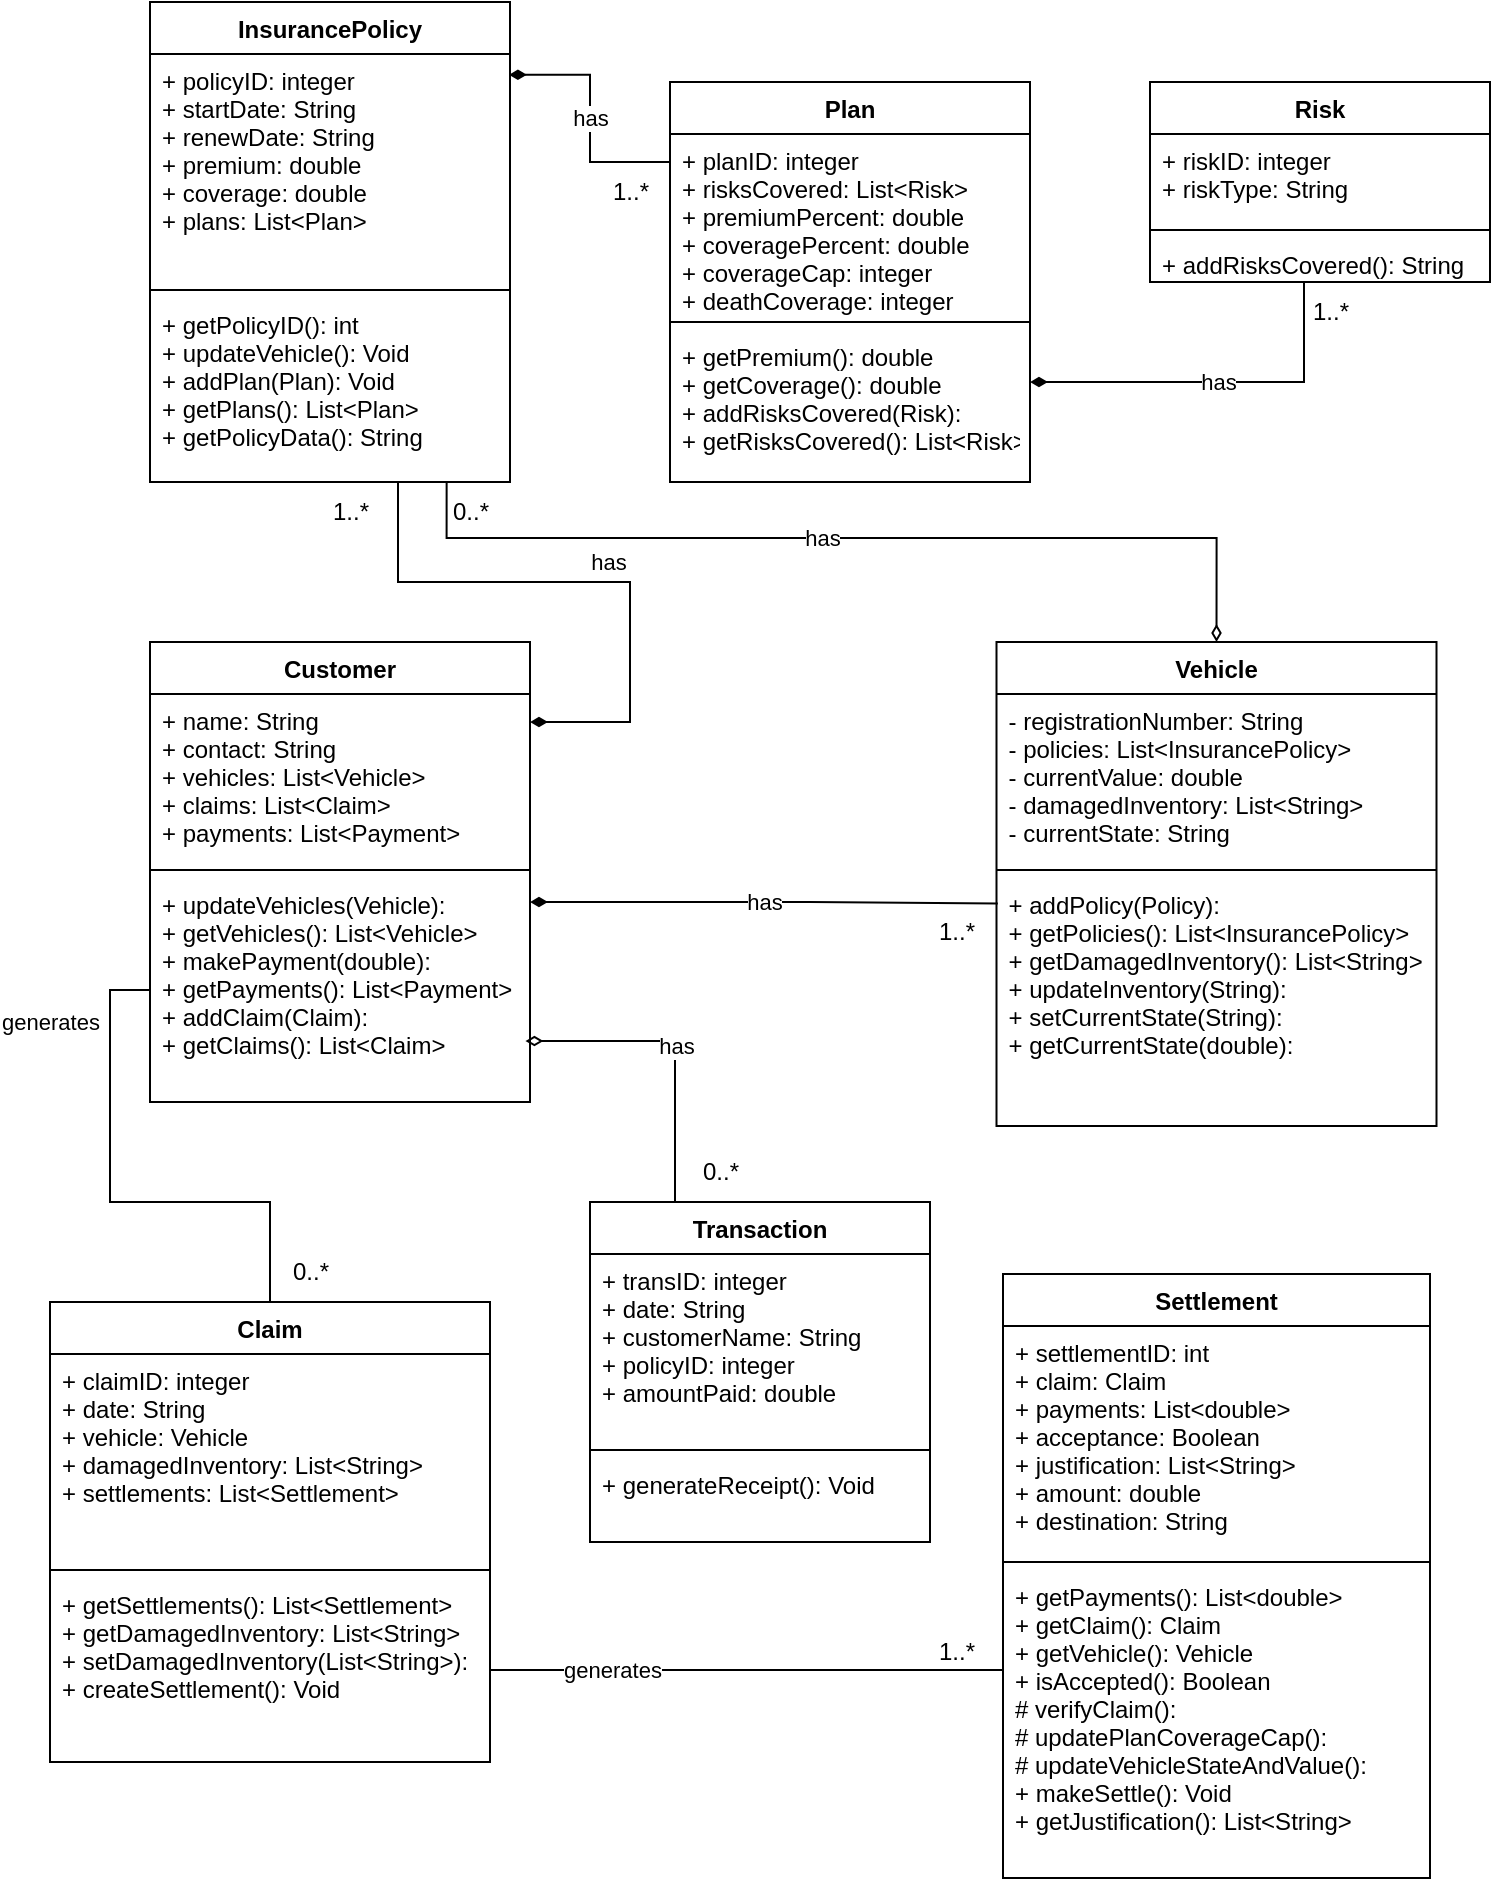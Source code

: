 <mxfile version="20.6.0" type="github">
  <diagram id="opRbN851AEoW9ykvf9_C" name="Page-1">
    <mxGraphModel dx="1149" dy="1576" grid="1" gridSize="10" guides="1" tooltips="1" connect="1" arrows="1" fold="1" page="1" pageScale="1" pageWidth="850" pageHeight="1100" math="0" shadow="0">
      <root>
        <mxCell id="0" />
        <mxCell id="1" parent="0" />
        <mxCell id="mzzcEleAXUbefKg6ftuE-1" value="Customer" style="swimlane;fontStyle=1;align=center;verticalAlign=top;childLayout=stackLayout;horizontal=1;startSize=26;horizontalStack=0;resizeParent=1;resizeParentMax=0;resizeLast=0;collapsible=1;marginBottom=0;" vertex="1" parent="1">
          <mxGeometry x="160" y="-680" width="190" height="230" as="geometry" />
        </mxCell>
        <mxCell id="mzzcEleAXUbefKg6ftuE-2" value="+ name: String&#xa;+ contact: String&#xa;+ vehicles: List&lt;Vehicle&gt;&#xa;+ claims: List&lt;Claim&gt;&#xa;+ payments: List&lt;Payment&gt;" style="text;strokeColor=none;fillColor=none;align=left;verticalAlign=top;spacingLeft=4;spacingRight=4;overflow=hidden;rotatable=0;points=[[0,0.5],[1,0.5]];portConstraint=eastwest;" vertex="1" parent="mzzcEleAXUbefKg6ftuE-1">
          <mxGeometry y="26" width="190" height="84" as="geometry" />
        </mxCell>
        <mxCell id="mzzcEleAXUbefKg6ftuE-3" value="" style="line;strokeWidth=1;fillColor=none;align=left;verticalAlign=middle;spacingTop=-1;spacingLeft=3;spacingRight=3;rotatable=0;labelPosition=right;points=[];portConstraint=eastwest;strokeColor=inherit;" vertex="1" parent="mzzcEleAXUbefKg6ftuE-1">
          <mxGeometry y="110" width="190" height="8" as="geometry" />
        </mxCell>
        <mxCell id="mzzcEleAXUbefKg6ftuE-43" value="has" style="edgeStyle=orthogonalEdgeStyle;rounded=0;orthogonalLoop=1;jettySize=auto;html=1;exitX=1;exitY=0.5;exitDx=0;exitDy=0;endArrow=none;endFill=0;startArrow=diamondThin;startFill=1;entryX=0.003;entryY=0.103;entryDx=0;entryDy=0;entryPerimeter=0;" edge="1" parent="mzzcEleAXUbefKg6ftuE-1" target="mzzcEleAXUbefKg6ftuE-8">
          <mxGeometry relative="1" as="geometry">
            <Array as="points">
              <mxPoint x="330" y="130" />
            </Array>
            <mxPoint x="190" y="130" as="sourcePoint" />
            <mxPoint x="370" y="130" as="targetPoint" />
          </mxGeometry>
        </mxCell>
        <mxCell id="mzzcEleAXUbefKg6ftuE-20" value="+ updateVehicles(Vehicle): &#xa;+ getVehicles(): List&lt;Vehicle&gt;&#xa;+ makePayment(double):&#xa;+ getPayments(): List&lt;Payment&gt;&#xa;+ addClaim(Claim):&#xa;+ getClaims(): List&lt;Claim&gt; " style="text;strokeColor=none;fillColor=none;align=left;verticalAlign=top;spacingLeft=4;spacingRight=4;overflow=hidden;rotatable=0;points=[[0,0.5],[1,0.5]];portConstraint=eastwest;" vertex="1" parent="mzzcEleAXUbefKg6ftuE-1">
          <mxGeometry y="118" width="190" height="112" as="geometry" />
        </mxCell>
        <mxCell id="mzzcEleAXUbefKg6ftuE-5" value="Vehicle" style="swimlane;fontStyle=1;align=center;verticalAlign=top;childLayout=stackLayout;horizontal=1;startSize=26;horizontalStack=0;resizeParent=1;resizeParentMax=0;resizeLast=0;collapsible=1;marginBottom=0;" vertex="1" parent="1">
          <mxGeometry x="583.25" y="-680" width="220" height="242" as="geometry" />
        </mxCell>
        <mxCell id="mzzcEleAXUbefKg6ftuE-6" value="- registrationNumber: String&#xa;- policies: List&lt;InsurancePolicy&gt;&#xa;- currentValue: double&#xa;- damagedInventory: List&lt;String&gt;&#xa;- currentState: String" style="text;strokeColor=none;fillColor=none;align=left;verticalAlign=top;spacingLeft=4;spacingRight=4;overflow=hidden;rotatable=0;points=[[0,0.5],[1,0.5]];portConstraint=eastwest;" vertex="1" parent="mzzcEleAXUbefKg6ftuE-5">
          <mxGeometry y="26" width="220" height="84" as="geometry" />
        </mxCell>
        <mxCell id="mzzcEleAXUbefKg6ftuE-7" value="" style="line;strokeWidth=1;fillColor=none;align=left;verticalAlign=middle;spacingTop=-1;spacingLeft=3;spacingRight=3;rotatable=0;labelPosition=right;points=[];portConstraint=eastwest;strokeColor=inherit;" vertex="1" parent="mzzcEleAXUbefKg6ftuE-5">
          <mxGeometry y="110" width="220" height="8" as="geometry" />
        </mxCell>
        <mxCell id="mzzcEleAXUbefKg6ftuE-8" value="+ addPolicy(Policy): &#xa;+ getPolicies(): List&lt;InsurancePolicy&gt;&#xa;+ getDamagedInventory(): List&lt;String&gt;&#xa;+ updateInventory(String):&#xa;+ setCurrentState(String):&#xa;+ getCurrentState(double):" style="text;strokeColor=none;fillColor=none;align=left;verticalAlign=top;spacingLeft=4;spacingRight=4;overflow=hidden;rotatable=0;points=[[0,0.5],[1,0.5]];portConstraint=eastwest;" vertex="1" parent="mzzcEleAXUbefKg6ftuE-5">
          <mxGeometry y="118" width="220" height="124" as="geometry" />
        </mxCell>
        <mxCell id="mzzcEleAXUbefKg6ftuE-9" value="Claim" style="swimlane;fontStyle=1;align=center;verticalAlign=top;childLayout=stackLayout;horizontal=1;startSize=26;horizontalStack=0;resizeParent=1;resizeParentMax=0;resizeLast=0;collapsible=1;marginBottom=0;" vertex="1" parent="1">
          <mxGeometry x="110" y="-350" width="220" height="230" as="geometry" />
        </mxCell>
        <mxCell id="mzzcEleAXUbefKg6ftuE-10" value="+ claimID: integer&#xa;+ date: String&#xa;+ vehicle: Vehicle&#xa;+ damagedInventory: List&lt;String&gt;&#xa;+ settlements: List&lt;Settlement&gt;" style="text;strokeColor=none;fillColor=none;align=left;verticalAlign=top;spacingLeft=4;spacingRight=4;overflow=hidden;rotatable=0;points=[[0,0.5],[1,0.5]];portConstraint=eastwest;" vertex="1" parent="mzzcEleAXUbefKg6ftuE-9">
          <mxGeometry y="26" width="220" height="104" as="geometry" />
        </mxCell>
        <mxCell id="mzzcEleAXUbefKg6ftuE-11" value="" style="line;strokeWidth=1;fillColor=none;align=left;verticalAlign=middle;spacingTop=-1;spacingLeft=3;spacingRight=3;rotatable=0;labelPosition=right;points=[];portConstraint=eastwest;strokeColor=inherit;" vertex="1" parent="mzzcEleAXUbefKg6ftuE-9">
          <mxGeometry y="130" width="220" height="8" as="geometry" />
        </mxCell>
        <mxCell id="mzzcEleAXUbefKg6ftuE-19" value="+ getSettlements(): List&lt;Settlement&gt;&#xa;+ getDamagedInventory: List&lt;String&gt;&#xa;+ setDamagedInventory(List&lt;String&gt;):&#xa;+ createSettlement(): Void&#xa;" style="text;strokeColor=none;fillColor=none;align=left;verticalAlign=top;spacingLeft=4;spacingRight=4;overflow=hidden;rotatable=0;points=[[0,0.5],[1,0.5]];portConstraint=eastwest;" vertex="1" parent="mzzcEleAXUbefKg6ftuE-9">
          <mxGeometry y="138" width="220" height="92" as="geometry" />
        </mxCell>
        <mxCell id="mzzcEleAXUbefKg6ftuE-13" value="Settlement" style="swimlane;fontStyle=1;align=center;verticalAlign=top;childLayout=stackLayout;horizontal=1;startSize=26;horizontalStack=0;resizeParent=1;resizeParentMax=0;resizeLast=0;collapsible=1;marginBottom=0;" vertex="1" parent="1">
          <mxGeometry x="586.5" y="-364" width="213.5" height="302" as="geometry" />
        </mxCell>
        <mxCell id="mzzcEleAXUbefKg6ftuE-14" value="+ settlementID: int&#xa;+ claim: Claim&#xa;+ payments: List&lt;double&gt;&#xa;+ acceptance: Boolean&#xa;+ justification: List&lt;String&gt;&#xa;+ amount: double&#xa;+ destination: String" style="text;strokeColor=none;fillColor=none;align=left;verticalAlign=top;spacingLeft=4;spacingRight=4;overflow=hidden;rotatable=0;points=[[0,0.5],[1,0.5]];portConstraint=eastwest;" vertex="1" parent="mzzcEleAXUbefKg6ftuE-13">
          <mxGeometry y="26" width="213.5" height="114" as="geometry" />
        </mxCell>
        <mxCell id="mzzcEleAXUbefKg6ftuE-15" value="" style="line;strokeWidth=1;fillColor=none;align=left;verticalAlign=middle;spacingTop=-1;spacingLeft=3;spacingRight=3;rotatable=0;labelPosition=right;points=[];portConstraint=eastwest;strokeColor=inherit;" vertex="1" parent="mzzcEleAXUbefKg6ftuE-13">
          <mxGeometry y="140" width="213.5" height="8" as="geometry" />
        </mxCell>
        <mxCell id="mzzcEleAXUbefKg6ftuE-16" value="+ getPayments(): List&lt;double&gt;&#xa;+ getClaim(): Claim&#xa;+ getVehicle(): Vehicle&#xa;+ isAccepted(): Boolean&#xa;# verifyClaim():&#xa;# updatePlanCoverageCap():&#xa;# updateVehicleStateAndValue():&#xa;+ makeSettle(): Void&#xa;+ getJustification(): List&lt;String&gt;" style="text;strokeColor=none;fillColor=none;align=left;verticalAlign=top;spacingLeft=4;spacingRight=4;overflow=hidden;rotatable=0;points=[[0,0.5],[1,0.5]];portConstraint=eastwest;" vertex="1" parent="mzzcEleAXUbefKg6ftuE-13">
          <mxGeometry y="148" width="213.5" height="154" as="geometry" />
        </mxCell>
        <mxCell id="mzzcEleAXUbefKg6ftuE-21" value="InsurancePolicy" style="swimlane;fontStyle=1;align=center;verticalAlign=top;childLayout=stackLayout;horizontal=1;startSize=26;horizontalStack=0;resizeParent=1;resizeParentMax=0;resizeLast=0;collapsible=1;marginBottom=0;" vertex="1" parent="1">
          <mxGeometry x="160" y="-1000" width="180" height="240" as="geometry" />
        </mxCell>
        <mxCell id="mzzcEleAXUbefKg6ftuE-22" value="+ policyID: integer&#xa;+ startDate: String&#xa;+ renewDate: String&#xa;+ premium: double&#xa;+ coverage: double&#xa;+ plans: List&lt;Plan&gt;" style="text;strokeColor=none;fillColor=none;align=left;verticalAlign=top;spacingLeft=4;spacingRight=4;overflow=hidden;rotatable=0;points=[[0,0.5],[1,0.5]];portConstraint=eastwest;" vertex="1" parent="mzzcEleAXUbefKg6ftuE-21">
          <mxGeometry y="26" width="180" height="114" as="geometry" />
        </mxCell>
        <mxCell id="mzzcEleAXUbefKg6ftuE-23" value="" style="line;strokeWidth=1;fillColor=none;align=left;verticalAlign=middle;spacingTop=-1;spacingLeft=3;spacingRight=3;rotatable=0;labelPosition=right;points=[];portConstraint=eastwest;strokeColor=inherit;" vertex="1" parent="mzzcEleAXUbefKg6ftuE-21">
          <mxGeometry y="140" width="180" height="8" as="geometry" />
        </mxCell>
        <mxCell id="mzzcEleAXUbefKg6ftuE-38" value="+ getPolicyID(): int&#xa;+ updateVehicle(): Void&#xa;+ addPlan(Plan): Void&#xa;+ getPlans(): List&lt;Plan&gt;&#xa;+ getPolicyData(): String" style="text;strokeColor=none;fillColor=none;align=left;verticalAlign=top;spacingLeft=4;spacingRight=4;overflow=hidden;rotatable=0;points=[[0,0.5],[1,0.5]];portConstraint=eastwest;" vertex="1" parent="mzzcEleAXUbefKg6ftuE-21">
          <mxGeometry y="148" width="180" height="92" as="geometry" />
        </mxCell>
        <mxCell id="mzzcEleAXUbefKg6ftuE-30" value="Risk" style="swimlane;fontStyle=1;align=center;verticalAlign=top;childLayout=stackLayout;horizontal=1;startSize=26;horizontalStack=0;resizeParent=1;resizeParentMax=0;resizeLast=0;collapsible=1;marginBottom=0;" vertex="1" parent="1">
          <mxGeometry x="660" y="-960" width="170" height="100" as="geometry" />
        </mxCell>
        <mxCell id="mzzcEleAXUbefKg6ftuE-31" value="+ riskID: integer&#xa;+ riskType: String" style="text;strokeColor=none;fillColor=none;align=left;verticalAlign=top;spacingLeft=4;spacingRight=4;overflow=hidden;rotatable=0;points=[[0,0.5],[1,0.5]];portConstraint=eastwest;" vertex="1" parent="mzzcEleAXUbefKg6ftuE-30">
          <mxGeometry y="26" width="170" height="44" as="geometry" />
        </mxCell>
        <mxCell id="mzzcEleAXUbefKg6ftuE-32" value="" style="line;strokeWidth=1;fillColor=none;align=left;verticalAlign=middle;spacingTop=-1;spacingLeft=3;spacingRight=3;rotatable=0;labelPosition=right;points=[];portConstraint=eastwest;strokeColor=inherit;" vertex="1" parent="mzzcEleAXUbefKg6ftuE-30">
          <mxGeometry y="70" width="170" height="8" as="geometry" />
        </mxCell>
        <mxCell id="mzzcEleAXUbefKg6ftuE-37" value="+ addRisksCovered(): String" style="text;strokeColor=none;fillColor=none;align=left;verticalAlign=top;spacingLeft=4;spacingRight=4;overflow=hidden;rotatable=0;points=[[0,0.5],[1,0.5]];portConstraint=eastwest;" vertex="1" parent="mzzcEleAXUbefKg6ftuE-30">
          <mxGeometry y="78" width="170" height="22" as="geometry" />
        </mxCell>
        <mxCell id="mzzcEleAXUbefKg6ftuE-25" value="Plan" style="swimlane;fontStyle=1;align=center;verticalAlign=top;childLayout=stackLayout;horizontal=1;startSize=26;horizontalStack=0;resizeParent=1;resizeParentMax=0;resizeLast=0;collapsible=1;marginBottom=0;" vertex="1" parent="1">
          <mxGeometry x="420" y="-960" width="180" height="200" as="geometry" />
        </mxCell>
        <mxCell id="mzzcEleAXUbefKg6ftuE-26" value="+ planID: integer&#xa;+ risksCovered: List&lt;Risk&gt;&#xa;+ premiumPercent: double&#xa;+ coveragePercent: double&#xa;+ coverageCap: integer&#xa;+ deathCoverage: integer" style="text;strokeColor=none;fillColor=none;align=left;verticalAlign=top;spacingLeft=4;spacingRight=4;overflow=hidden;rotatable=0;points=[[0,0.5],[1,0.5]];portConstraint=eastwest;" vertex="1" parent="mzzcEleAXUbefKg6ftuE-25">
          <mxGeometry y="26" width="180" height="90" as="geometry" />
        </mxCell>
        <mxCell id="mzzcEleAXUbefKg6ftuE-27" value="" style="line;strokeWidth=1;fillColor=none;align=left;verticalAlign=middle;spacingTop=-1;spacingLeft=3;spacingRight=3;rotatable=0;labelPosition=right;points=[];portConstraint=eastwest;strokeColor=inherit;" vertex="1" parent="mzzcEleAXUbefKg6ftuE-25">
          <mxGeometry y="116" width="180" height="8" as="geometry" />
        </mxCell>
        <mxCell id="mzzcEleAXUbefKg6ftuE-29" value="+ getPremium(): double&#xa;+ getCoverage(): double&#xa;+ addRisksCovered(Risk):&#xa;+ getRisksCovered(): List&lt;Risk&gt;" style="text;strokeColor=none;fillColor=none;align=left;verticalAlign=top;spacingLeft=4;spacingRight=4;overflow=hidden;rotatable=0;points=[[0,0.5],[1,0.5]];portConstraint=eastwest;" vertex="1" parent="mzzcEleAXUbefKg6ftuE-25">
          <mxGeometry y="124" width="180" height="76" as="geometry" />
        </mxCell>
        <mxCell id="mzzcEleAXUbefKg6ftuE-39" value="Transaction" style="swimlane;fontStyle=1;align=center;verticalAlign=top;childLayout=stackLayout;horizontal=1;startSize=26;horizontalStack=0;resizeParent=1;resizeParentMax=0;resizeLast=0;collapsible=1;marginBottom=0;" vertex="1" parent="1">
          <mxGeometry x="380" y="-400" width="170" height="170" as="geometry" />
        </mxCell>
        <mxCell id="mzzcEleAXUbefKg6ftuE-40" value="+ transID: integer&#xa;+ date: String&#xa;+ customerName: String&#xa;+ policyID: integer&#xa;+ amountPaid: double&#xa;" style="text;strokeColor=none;fillColor=none;align=left;verticalAlign=top;spacingLeft=4;spacingRight=4;overflow=hidden;rotatable=0;points=[[0,0.5],[1,0.5]];portConstraint=eastwest;" vertex="1" parent="mzzcEleAXUbefKg6ftuE-39">
          <mxGeometry y="26" width="170" height="94" as="geometry" />
        </mxCell>
        <mxCell id="mzzcEleAXUbefKg6ftuE-41" value="" style="line;strokeWidth=1;fillColor=none;align=left;verticalAlign=middle;spacingTop=-1;spacingLeft=3;spacingRight=3;rotatable=0;labelPosition=right;points=[];portConstraint=eastwest;strokeColor=inherit;" vertex="1" parent="mzzcEleAXUbefKg6ftuE-39">
          <mxGeometry y="120" width="170" height="8" as="geometry" />
        </mxCell>
        <mxCell id="mzzcEleAXUbefKg6ftuE-42" value="+ generateReceipt(): Void" style="text;strokeColor=none;fillColor=none;align=left;verticalAlign=top;spacingLeft=4;spacingRight=4;overflow=hidden;rotatable=0;points=[[0,0.5],[1,0.5]];portConstraint=eastwest;" vertex="1" parent="mzzcEleAXUbefKg6ftuE-39">
          <mxGeometry y="128" width="170" height="42" as="geometry" />
        </mxCell>
        <mxCell id="mzzcEleAXUbefKg6ftuE-45" value="1..*" style="text;html=1;align=center;verticalAlign=middle;resizable=0;points=[];autosize=1;strokeColor=none;fillColor=none;" vertex="1" parent="1">
          <mxGeometry x="543.25" y="-550" width="40" height="30" as="geometry" />
        </mxCell>
        <mxCell id="mzzcEleAXUbefKg6ftuE-46" value="has" style="edgeStyle=orthogonalEdgeStyle;rounded=0;orthogonalLoop=1;jettySize=auto;html=1;endArrow=none;endFill=0;startArrow=diamondThin;startFill=1;" edge="1" parent="1" source="mzzcEleAXUbefKg6ftuE-2">
          <mxGeometry x="-0.082" y="-10" relative="1" as="geometry">
            <Array as="points">
              <mxPoint x="400" y="-640" />
              <mxPoint x="400" y="-710" />
              <mxPoint x="284" y="-710" />
            </Array>
            <mxPoint x="400" y="-700" as="sourcePoint" />
            <mxPoint x="284" y="-760" as="targetPoint" />
            <mxPoint as="offset" />
          </mxGeometry>
        </mxCell>
        <mxCell id="mzzcEleAXUbefKg6ftuE-47" value="has" style="edgeStyle=orthogonalEdgeStyle;rounded=0;orthogonalLoop=1;jettySize=auto;html=1;endArrow=none;endFill=0;startArrow=diamondThin;startFill=1;" edge="1" parent="1" target="mzzcEleAXUbefKg6ftuE-37">
          <mxGeometry relative="1" as="geometry">
            <Array as="points">
              <mxPoint x="737" y="-810" />
            </Array>
            <mxPoint x="600" y="-810" as="sourcePoint" />
            <mxPoint x="830.0" y="-809.228" as="targetPoint" />
          </mxGeometry>
        </mxCell>
        <mxCell id="mzzcEleAXUbefKg6ftuE-48" value="has" style="edgeStyle=orthogonalEdgeStyle;rounded=0;orthogonalLoop=1;jettySize=auto;html=1;exitX=0.997;exitY=0.091;exitDx=0;exitDy=0;endArrow=none;endFill=0;startArrow=diamondThin;startFill=1;exitPerimeter=0;" edge="1" parent="1" source="mzzcEleAXUbefKg6ftuE-22">
          <mxGeometry relative="1" as="geometry">
            <Array as="points">
              <mxPoint x="380" y="-964" />
              <mxPoint x="380" y="-920" />
            </Array>
            <mxPoint x="390" y="-1020" as="sourcePoint" />
            <mxPoint x="420" y="-920" as="targetPoint" />
          </mxGeometry>
        </mxCell>
        <mxCell id="mzzcEleAXUbefKg6ftuE-49" style="edgeStyle=orthogonalEdgeStyle;rounded=0;orthogonalLoop=1;jettySize=auto;html=1;endArrow=diamondThin;endFill=0;horizontal=0;startArrow=none;startFill=0;entryX=0.5;entryY=0;entryDx=0;entryDy=0;exitX=0.824;exitY=0.996;exitDx=0;exitDy=0;exitPerimeter=0;" edge="1" parent="1" source="mzzcEleAXUbefKg6ftuE-38" target="mzzcEleAXUbefKg6ftuE-5">
          <mxGeometry relative="1" as="geometry">
            <Array as="points">
              <mxPoint x="308" y="-732" />
              <mxPoint x="693" y="-732" />
            </Array>
            <mxPoint x="310" y="-732" as="sourcePoint" />
            <mxPoint x="1005" y="-626" as="targetPoint" />
          </mxGeometry>
        </mxCell>
        <mxCell id="mzzcEleAXUbefKg6ftuE-50" value="has" style="edgeLabel;html=1;align=center;verticalAlign=middle;resizable=0;points=[];" vertex="1" connectable="0" parent="mzzcEleAXUbefKg6ftuE-49">
          <mxGeometry x="-0.071" relative="1" as="geometry">
            <mxPoint as="offset" />
          </mxGeometry>
        </mxCell>
        <mxCell id="mzzcEleAXUbefKg6ftuE-51" value="0..*" style="text;html=1;align=center;verticalAlign=middle;resizable=0;points=[];autosize=1;strokeColor=none;fillColor=none;" vertex="1" parent="1">
          <mxGeometry x="300" y="-760" width="40" height="30" as="geometry" />
        </mxCell>
        <mxCell id="mzzcEleAXUbefKg6ftuE-52" value="1..*" style="text;html=1;align=center;verticalAlign=middle;resizable=0;points=[];autosize=1;strokeColor=none;fillColor=none;" vertex="1" parent="1">
          <mxGeometry x="380" y="-920" width="40" height="30" as="geometry" />
        </mxCell>
        <mxCell id="mzzcEleAXUbefKg6ftuE-53" value="1..*" style="text;html=1;align=center;verticalAlign=middle;resizable=0;points=[];autosize=1;strokeColor=none;fillColor=none;" vertex="1" parent="1">
          <mxGeometry x="730" y="-860" width="40" height="30" as="geometry" />
        </mxCell>
        <mxCell id="mzzcEleAXUbefKg6ftuE-54" value="1..*" style="text;html=1;align=center;verticalAlign=middle;resizable=0;points=[];autosize=1;strokeColor=none;fillColor=none;" vertex="1" parent="1">
          <mxGeometry x="240" y="-760" width="40" height="30" as="geometry" />
        </mxCell>
        <mxCell id="mzzcEleAXUbefKg6ftuE-55" value="generates" style="edgeStyle=orthogonalEdgeStyle;rounded=0;orthogonalLoop=1;jettySize=auto;html=1;endArrow=none;endFill=0;" edge="1" parent="1" source="mzzcEleAXUbefKg6ftuE-20" target="mzzcEleAXUbefKg6ftuE-9">
          <mxGeometry x="-0.719" y="-30" relative="1" as="geometry">
            <mxPoint x="190" y="-420" as="sourcePoint" />
            <mxPoint x="330" y="-360" as="targetPoint" />
            <Array as="points" />
            <mxPoint as="offset" />
          </mxGeometry>
        </mxCell>
        <mxCell id="mzzcEleAXUbefKg6ftuE-56" value="0..*" style="text;html=1;align=center;verticalAlign=middle;resizable=0;points=[];autosize=1;strokeColor=none;fillColor=none;" vertex="1" parent="1">
          <mxGeometry x="220" y="-380" width="40" height="30" as="geometry" />
        </mxCell>
        <mxCell id="mzzcEleAXUbefKg6ftuE-57" style="edgeStyle=orthogonalEdgeStyle;rounded=0;orthogonalLoop=1;jettySize=auto;html=1;entryX=0;entryY=0.5;entryDx=0;entryDy=0;endArrow=none;endFill=0;exitX=1;exitY=0.5;exitDx=0;exitDy=0;" edge="1" parent="1" source="mzzcEleAXUbefKg6ftuE-19" target="mzzcEleAXUbefKg6ftuE-16">
          <mxGeometry relative="1" as="geometry">
            <mxPoint x="380" y="-130" as="sourcePoint" />
            <mxPoint x="480.059" y="-3" as="targetPoint" />
            <Array as="points">
              <mxPoint x="587" y="-166" />
            </Array>
          </mxGeometry>
        </mxCell>
        <mxCell id="mzzcEleAXUbefKg6ftuE-58" value="generates" style="edgeLabel;html=1;align=center;verticalAlign=middle;resizable=0;points=[];" vertex="1" connectable="0" parent="mzzcEleAXUbefKg6ftuE-57">
          <mxGeometry x="-0.571" relative="1" as="geometry">
            <mxPoint as="offset" />
          </mxGeometry>
        </mxCell>
        <mxCell id="mzzcEleAXUbefKg6ftuE-59" value="1..*" style="text;html=1;align=center;verticalAlign=middle;resizable=0;points=[];autosize=1;strokeColor=none;fillColor=none;" vertex="1" parent="1">
          <mxGeometry x="543.25" y="-190" width="40" height="30" as="geometry" />
        </mxCell>
        <mxCell id="mzzcEleAXUbefKg6ftuE-60" value="has" style="edgeStyle=orthogonalEdgeStyle;rounded=0;orthogonalLoop=1;jettySize=auto;html=1;entryX=0.25;entryY=0;entryDx=0;entryDy=0;endArrow=none;endFill=0;startArrow=diamondThin;startFill=0;exitX=0.988;exitY=0.728;exitDx=0;exitDy=0;exitPerimeter=0;" edge="1" parent="1" source="mzzcEleAXUbefKg6ftuE-20" target="mzzcEleAXUbefKg6ftuE-39">
          <mxGeometry relative="1" as="geometry">
            <mxPoint x="380" y="-480" as="sourcePoint" />
            <mxPoint x="418.62" y="-414.06" as="targetPoint" />
          </mxGeometry>
        </mxCell>
        <mxCell id="mzzcEleAXUbefKg6ftuE-61" value="0..*" style="text;html=1;align=center;verticalAlign=middle;resizable=0;points=[];autosize=1;strokeColor=none;fillColor=none;" vertex="1" parent="1">
          <mxGeometry x="425" y="-430" width="40" height="30" as="geometry" />
        </mxCell>
      </root>
    </mxGraphModel>
  </diagram>
</mxfile>
